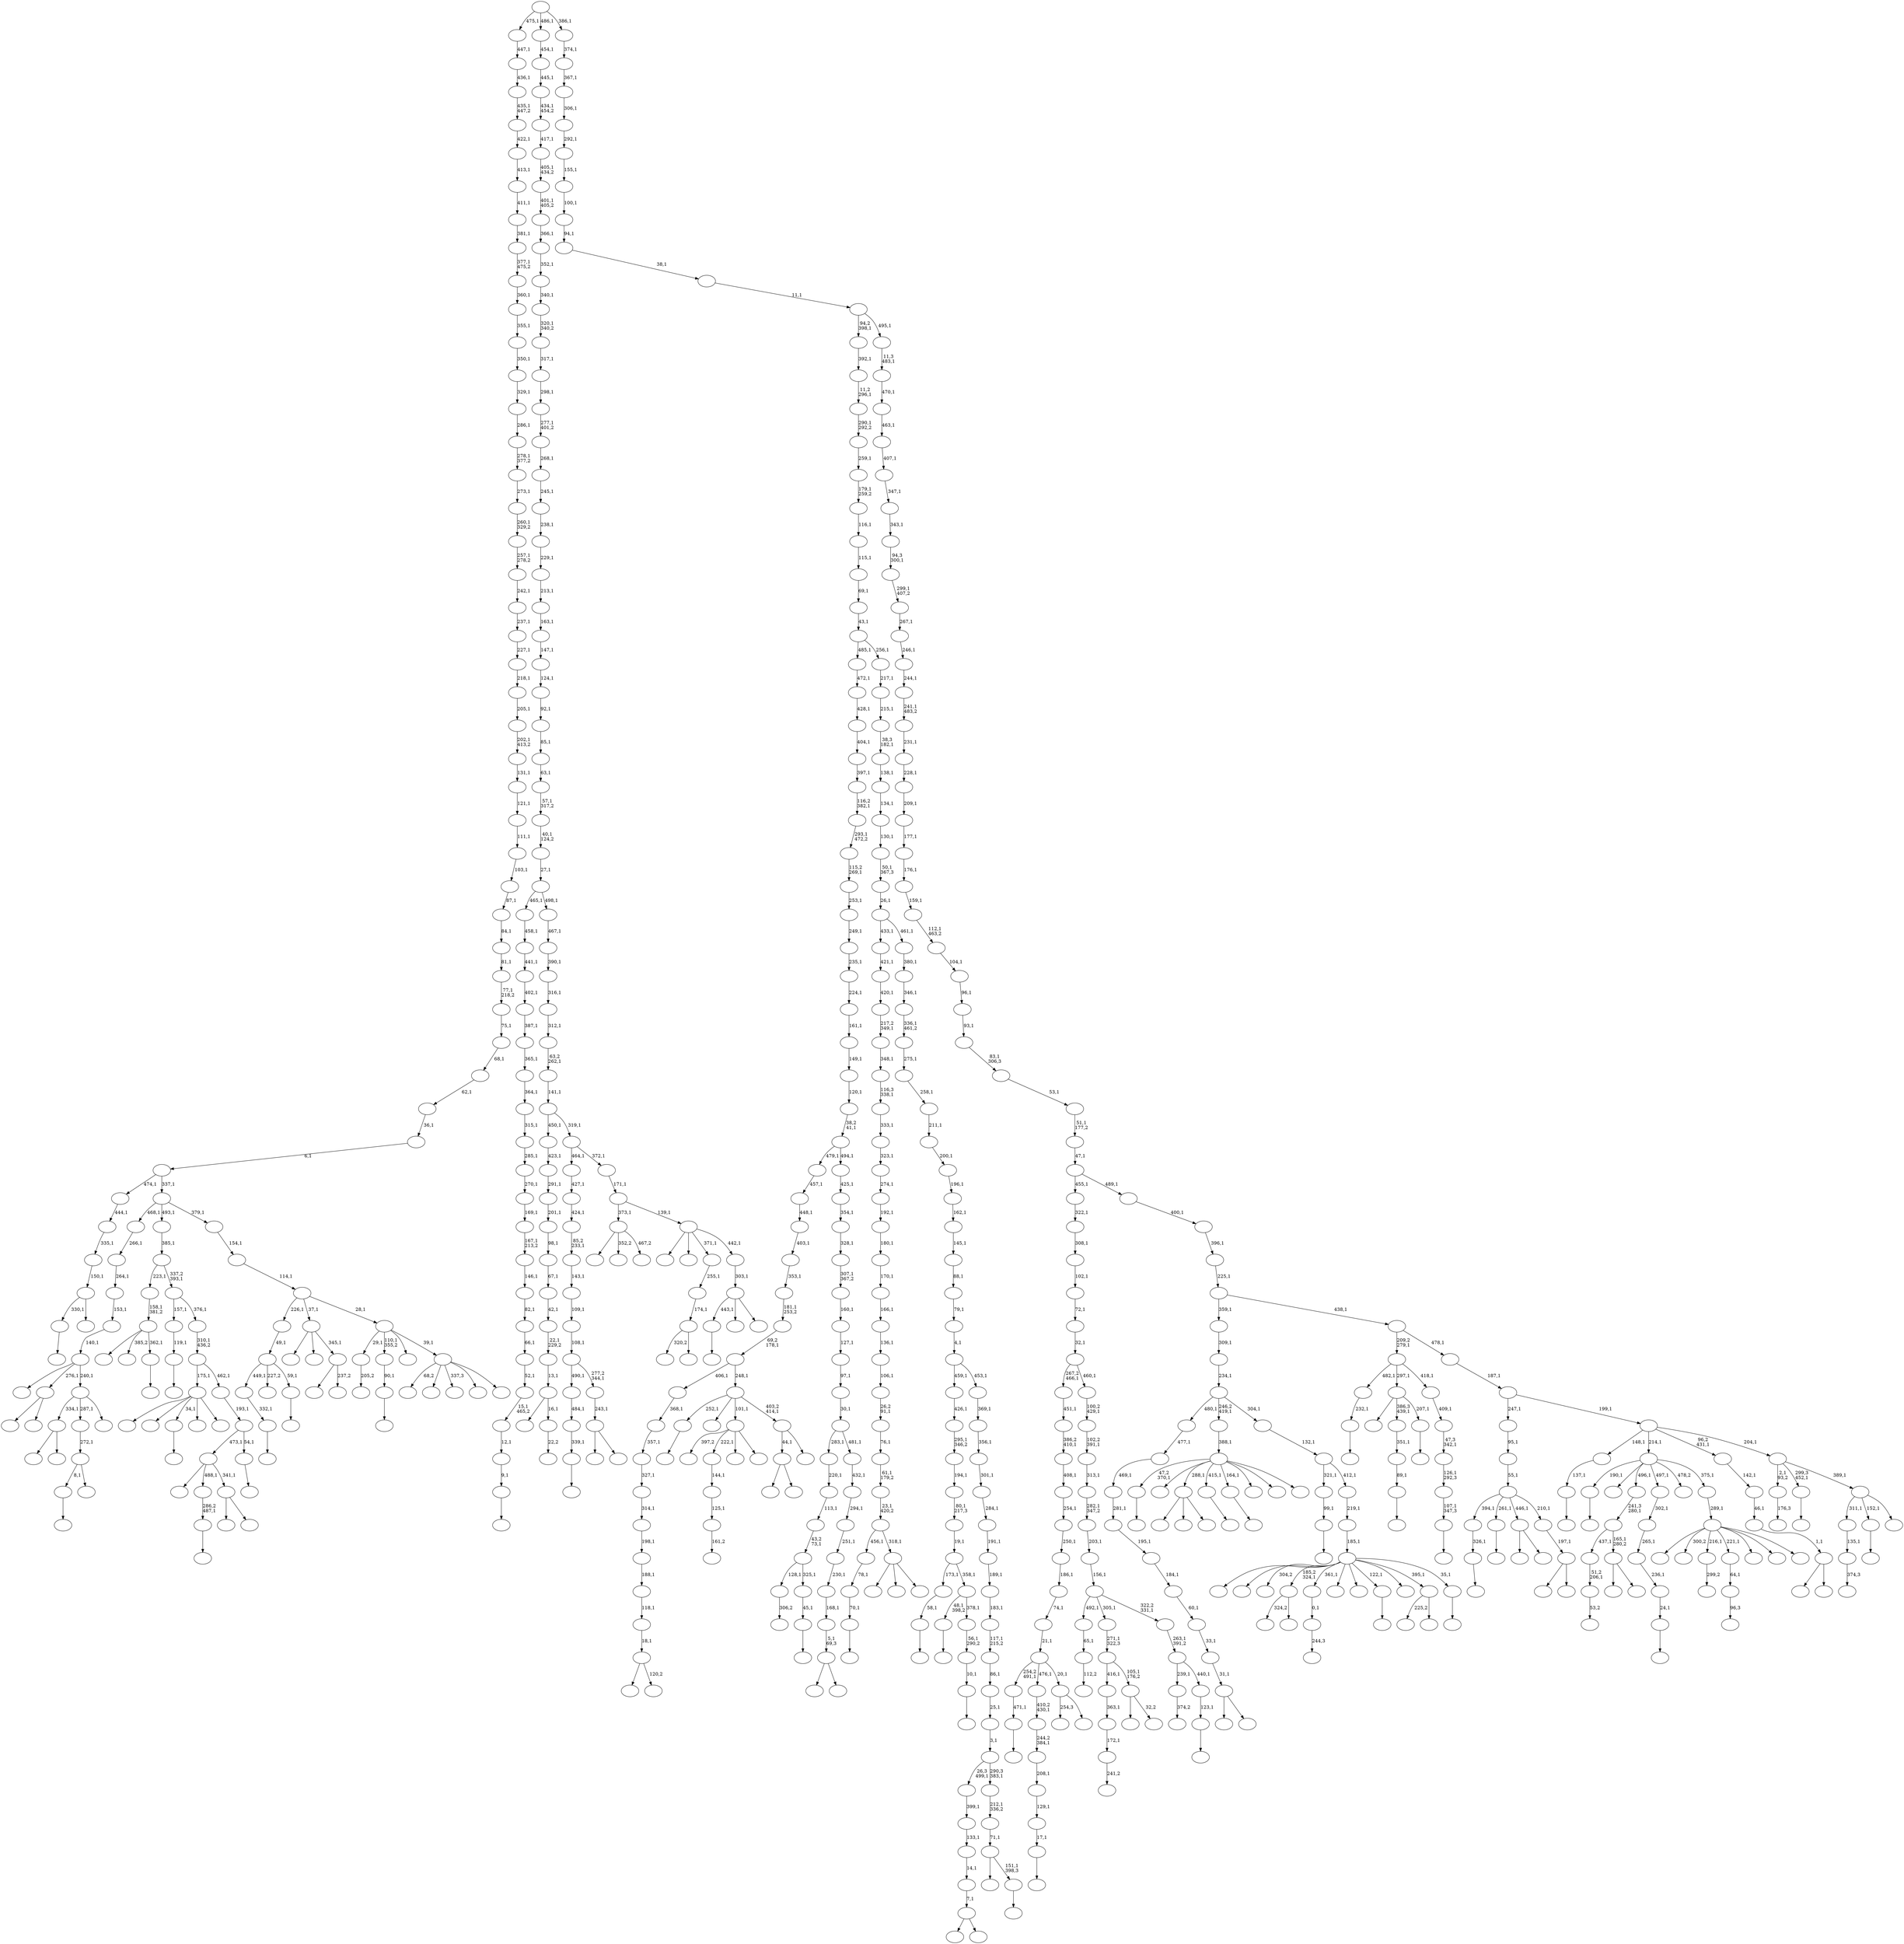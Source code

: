 digraph T {
	650 [label=""]
	649 [label=""]
	648 [label=""]
	647 [label=""]
	646 [label=""]
	645 [label=""]
	644 [label=""]
	643 [label=""]
	642 [label=""]
	641 [label=""]
	640 [label=""]
	639 [label=""]
	638 [label=""]
	637 [label=""]
	636 [label=""]
	635 [label=""]
	634 [label=""]
	633 [label=""]
	632 [label=""]
	631 [label=""]
	630 [label=""]
	629 [label=""]
	628 [label=""]
	627 [label=""]
	626 [label=""]
	625 [label=""]
	624 [label=""]
	623 [label=""]
	622 [label=""]
	621 [label=""]
	620 [label=""]
	619 [label=""]
	618 [label=""]
	617 [label=""]
	616 [label=""]
	615 [label=""]
	614 [label=""]
	613 [label=""]
	612 [label=""]
	611 [label=""]
	610 [label=""]
	609 [label=""]
	608 [label=""]
	607 [label=""]
	606 [label=""]
	605 [label=""]
	604 [label=""]
	603 [label=""]
	602 [label=""]
	601 [label=""]
	600 [label=""]
	599 [label=""]
	598 [label=""]
	597 [label=""]
	596 [label=""]
	595 [label=""]
	594 [label=""]
	593 [label=""]
	592 [label=""]
	591 [label=""]
	590 [label=""]
	589 [label=""]
	588 [label=""]
	587 [label=""]
	586 [label=""]
	585 [label=""]
	584 [label=""]
	583 [label=""]
	582 [label=""]
	581 [label=""]
	580 [label=""]
	579 [label=""]
	578 [label=""]
	577 [label=""]
	576 [label=""]
	575 [label=""]
	574 [label=""]
	573 [label=""]
	572 [label=""]
	571 [label=""]
	570 [label=""]
	569 [label=""]
	568 [label=""]
	567 [label=""]
	566 [label=""]
	565 [label=""]
	564 [label=""]
	563 [label=""]
	562 [label=""]
	561 [label=""]
	560 [label=""]
	559 [label=""]
	558 [label=""]
	557 [label=""]
	556 [label=""]
	555 [label=""]
	554 [label=""]
	553 [label=""]
	552 [label=""]
	551 [label=""]
	550 [label=""]
	549 [label=""]
	548 [label=""]
	547 [label=""]
	546 [label=""]
	545 [label=""]
	544 [label=""]
	543 [label=""]
	542 [label=""]
	541 [label=""]
	540 [label=""]
	539 [label=""]
	538 [label=""]
	537 [label=""]
	536 [label=""]
	535 [label=""]
	534 [label=""]
	533 [label=""]
	532 [label=""]
	531 [label=""]
	530 [label=""]
	529 [label=""]
	528 [label=""]
	527 [label=""]
	526 [label=""]
	525 [label=""]
	524 [label=""]
	523 [label=""]
	522 [label=""]
	521 [label=""]
	520 [label=""]
	519 [label=""]
	518 [label=""]
	517 [label=""]
	516 [label=""]
	515 [label=""]
	514 [label=""]
	513 [label=""]
	512 [label=""]
	511 [label=""]
	510 [label=""]
	509 [label=""]
	508 [label=""]
	507 [label=""]
	506 [label=""]
	505 [label=""]
	504 [label=""]
	503 [label=""]
	502 [label=""]
	501 [label=""]
	500 [label=""]
	499 [label=""]
	498 [label=""]
	497 [label=""]
	496 [label=""]
	495 [label=""]
	494 [label=""]
	493 [label=""]
	492 [label=""]
	491 [label=""]
	490 [label=""]
	489 [label=""]
	488 [label=""]
	487 [label=""]
	486 [label=""]
	485 [label=""]
	484 [label=""]
	483 [label=""]
	482 [label=""]
	481 [label=""]
	480 [label=""]
	479 [label=""]
	478 [label=""]
	477 [label=""]
	476 [label=""]
	475 [label=""]
	474 [label=""]
	473 [label=""]
	472 [label=""]
	471 [label=""]
	470 [label=""]
	469 [label=""]
	468 [label=""]
	467 [label=""]
	466 [label=""]
	465 [label=""]
	464 [label=""]
	463 [label=""]
	462 [label=""]
	461 [label=""]
	460 [label=""]
	459 [label=""]
	458 [label=""]
	457 [label=""]
	456 [label=""]
	455 [label=""]
	454 [label=""]
	453 [label=""]
	452 [label=""]
	451 [label=""]
	450 [label=""]
	449 [label=""]
	448 [label=""]
	447 [label=""]
	446 [label=""]
	445 [label=""]
	444 [label=""]
	443 [label=""]
	442 [label=""]
	441 [label=""]
	440 [label=""]
	439 [label=""]
	438 [label=""]
	437 [label=""]
	436 [label=""]
	435 [label=""]
	434 [label=""]
	433 [label=""]
	432 [label=""]
	431 [label=""]
	430 [label=""]
	429 [label=""]
	428 [label=""]
	427 [label=""]
	426 [label=""]
	425 [label=""]
	424 [label=""]
	423 [label=""]
	422 [label=""]
	421 [label=""]
	420 [label=""]
	419 [label=""]
	418 [label=""]
	417 [label=""]
	416 [label=""]
	415 [label=""]
	414 [label=""]
	413 [label=""]
	412 [label=""]
	411 [label=""]
	410 [label=""]
	409 [label=""]
	408 [label=""]
	407 [label=""]
	406 [label=""]
	405 [label=""]
	404 [label=""]
	403 [label=""]
	402 [label=""]
	401 [label=""]
	400 [label=""]
	399 [label=""]
	398 [label=""]
	397 [label=""]
	396 [label=""]
	395 [label=""]
	394 [label=""]
	393 [label=""]
	392 [label=""]
	391 [label=""]
	390 [label=""]
	389 [label=""]
	388 [label=""]
	387 [label=""]
	386 [label=""]
	385 [label=""]
	384 [label=""]
	383 [label=""]
	382 [label=""]
	381 [label=""]
	380 [label=""]
	379 [label=""]
	378 [label=""]
	377 [label=""]
	376 [label=""]
	375 [label=""]
	374 [label=""]
	373 [label=""]
	372 [label=""]
	371 [label=""]
	370 [label=""]
	369 [label=""]
	368 [label=""]
	367 [label=""]
	366 [label=""]
	365 [label=""]
	364 [label=""]
	363 [label=""]
	362 [label=""]
	361 [label=""]
	360 [label=""]
	359 [label=""]
	358 [label=""]
	357 [label=""]
	356 [label=""]
	355 [label=""]
	354 [label=""]
	353 [label=""]
	352 [label=""]
	351 [label=""]
	350 [label=""]
	349 [label=""]
	348 [label=""]
	347 [label=""]
	346 [label=""]
	345 [label=""]
	344 [label=""]
	343 [label=""]
	342 [label=""]
	341 [label=""]
	340 [label=""]
	339 [label=""]
	338 [label=""]
	337 [label=""]
	336 [label=""]
	335 [label=""]
	334 [label=""]
	333 [label=""]
	332 [label=""]
	331 [label=""]
	330 [label=""]
	329 [label=""]
	328 [label=""]
	327 [label=""]
	326 [label=""]
	325 [label=""]
	324 [label=""]
	323 [label=""]
	322 [label=""]
	321 [label=""]
	320 [label=""]
	319 [label=""]
	318 [label=""]
	317 [label=""]
	316 [label=""]
	315 [label=""]
	314 [label=""]
	313 [label=""]
	312 [label=""]
	311 [label=""]
	310 [label=""]
	309 [label=""]
	308 [label=""]
	307 [label=""]
	306 [label=""]
	305 [label=""]
	304 [label=""]
	303 [label=""]
	302 [label=""]
	301 [label=""]
	300 [label=""]
	299 [label=""]
	298 [label=""]
	297 [label=""]
	296 [label=""]
	295 [label=""]
	294 [label=""]
	293 [label=""]
	292 [label=""]
	291 [label=""]
	290 [label=""]
	289 [label=""]
	288 [label=""]
	287 [label=""]
	286 [label=""]
	285 [label=""]
	284 [label=""]
	283 [label=""]
	282 [label=""]
	281 [label=""]
	280 [label=""]
	279 [label=""]
	278 [label=""]
	277 [label=""]
	276 [label=""]
	275 [label=""]
	274 [label=""]
	273 [label=""]
	272 [label=""]
	271 [label=""]
	270 [label=""]
	269 [label=""]
	268 [label=""]
	267 [label=""]
	266 [label=""]
	265 [label=""]
	264 [label=""]
	263 [label=""]
	262 [label=""]
	261 [label=""]
	260 [label=""]
	259 [label=""]
	258 [label=""]
	257 [label=""]
	256 [label=""]
	255 [label=""]
	254 [label=""]
	253 [label=""]
	252 [label=""]
	251 [label=""]
	250 [label=""]
	249 [label=""]
	248 [label=""]
	247 [label=""]
	246 [label=""]
	245 [label=""]
	244 [label=""]
	243 [label=""]
	242 [label=""]
	241 [label=""]
	240 [label=""]
	239 [label=""]
	238 [label=""]
	237 [label=""]
	236 [label=""]
	235 [label=""]
	234 [label=""]
	233 [label=""]
	232 [label=""]
	231 [label=""]
	230 [label=""]
	229 [label=""]
	228 [label=""]
	227 [label=""]
	226 [label=""]
	225 [label=""]
	224 [label=""]
	223 [label=""]
	222 [label=""]
	221 [label=""]
	220 [label=""]
	219 [label=""]
	218 [label=""]
	217 [label=""]
	216 [label=""]
	215 [label=""]
	214 [label=""]
	213 [label=""]
	212 [label=""]
	211 [label=""]
	210 [label=""]
	209 [label=""]
	208 [label=""]
	207 [label=""]
	206 [label=""]
	205 [label=""]
	204 [label=""]
	203 [label=""]
	202 [label=""]
	201 [label=""]
	200 [label=""]
	199 [label=""]
	198 [label=""]
	197 [label=""]
	196 [label=""]
	195 [label=""]
	194 [label=""]
	193 [label=""]
	192 [label=""]
	191 [label=""]
	190 [label=""]
	189 [label=""]
	188 [label=""]
	187 [label=""]
	186 [label=""]
	185 [label=""]
	184 [label=""]
	183 [label=""]
	182 [label=""]
	181 [label=""]
	180 [label=""]
	179 [label=""]
	178 [label=""]
	177 [label=""]
	176 [label=""]
	175 [label=""]
	174 [label=""]
	173 [label=""]
	172 [label=""]
	171 [label=""]
	170 [label=""]
	169 [label=""]
	168 [label=""]
	167 [label=""]
	166 [label=""]
	165 [label=""]
	164 [label=""]
	163 [label=""]
	162 [label=""]
	161 [label=""]
	160 [label=""]
	159 [label=""]
	158 [label=""]
	157 [label=""]
	156 [label=""]
	155 [label=""]
	154 [label=""]
	153 [label=""]
	152 [label=""]
	151 [label=""]
	150 [label=""]
	149 [label=""]
	148 [label=""]
	147 [label=""]
	146 [label=""]
	145 [label=""]
	144 [label=""]
	143 [label=""]
	142 [label=""]
	141 [label=""]
	140 [label=""]
	139 [label=""]
	138 [label=""]
	137 [label=""]
	136 [label=""]
	135 [label=""]
	134 [label=""]
	133 [label=""]
	132 [label=""]
	131 [label=""]
	130 [label=""]
	129 [label=""]
	128 [label=""]
	127 [label=""]
	126 [label=""]
	125 [label=""]
	124 [label=""]
	123 [label=""]
	122 [label=""]
	121 [label=""]
	120 [label=""]
	119 [label=""]
	118 [label=""]
	117 [label=""]
	116 [label=""]
	115 [label=""]
	114 [label=""]
	113 [label=""]
	112 [label=""]
	111 [label=""]
	110 [label=""]
	109 [label=""]
	108 [label=""]
	107 [label=""]
	106 [label=""]
	105 [label=""]
	104 [label=""]
	103 [label=""]
	102 [label=""]
	101 [label=""]
	100 [label=""]
	99 [label=""]
	98 [label=""]
	97 [label=""]
	96 [label=""]
	95 [label=""]
	94 [label=""]
	93 [label=""]
	92 [label=""]
	91 [label=""]
	90 [label=""]
	89 [label=""]
	88 [label=""]
	87 [label=""]
	86 [label=""]
	85 [label=""]
	84 [label=""]
	83 [label=""]
	82 [label=""]
	81 [label=""]
	80 [label=""]
	79 [label=""]
	78 [label=""]
	77 [label=""]
	76 [label=""]
	75 [label=""]
	74 [label=""]
	73 [label=""]
	72 [label=""]
	71 [label=""]
	70 [label=""]
	69 [label=""]
	68 [label=""]
	67 [label=""]
	66 [label=""]
	65 [label=""]
	64 [label=""]
	63 [label=""]
	62 [label=""]
	61 [label=""]
	60 [label=""]
	59 [label=""]
	58 [label=""]
	57 [label=""]
	56 [label=""]
	55 [label=""]
	54 [label=""]
	53 [label=""]
	52 [label=""]
	51 [label=""]
	50 [label=""]
	49 [label=""]
	48 [label=""]
	47 [label=""]
	46 [label=""]
	45 [label=""]
	44 [label=""]
	43 [label=""]
	42 [label=""]
	41 [label=""]
	40 [label=""]
	39 [label=""]
	38 [label=""]
	37 [label=""]
	36 [label=""]
	35 [label=""]
	34 [label=""]
	33 [label=""]
	32 [label=""]
	31 [label=""]
	30 [label=""]
	29 [label=""]
	28 [label=""]
	27 [label=""]
	26 [label=""]
	25 [label=""]
	24 [label=""]
	23 [label=""]
	22 [label=""]
	21 [label=""]
	20 [label=""]
	19 [label=""]
	18 [label=""]
	17 [label=""]
	16 [label=""]
	15 [label=""]
	14 [label=""]
	13 [label=""]
	12 [label=""]
	11 [label=""]
	10 [label=""]
	9 [label=""]
	8 [label=""]
	7 [label=""]
	6 [label=""]
	5 [label=""]
	4 [label=""]
	3 [label=""]
	2 [label=""]
	1 [label=""]
	0 [label=""]
	649 -> 650 [label=""]
	643 -> 644 [label="205,2"]
	640 -> 641 [label="374,3"]
	639 -> 640 [label="135,1"]
	632 -> 633 [label="176,3"]
	630 -> 636 [label=""]
	630 -> 631 [label=""]
	628 -> 629 [label=""]
	627 -> 628 [label="99,1"]
	625 -> 626 [label="161,2"]
	624 -> 625 [label="125,1"]
	623 -> 624 [label="144,1"]
	617 -> 618 [label=""]
	615 -> 616 [label="299,2"]
	613 -> 614 [label=""]
	611 -> 612 [label="96,3"]
	610 -> 611 [label="64,1"]
	605 -> 606 [label=""]
	601 -> 602 [label=""]
	596 -> 597 [label="241,2"]
	595 -> 596 [label="172,1"]
	594 -> 595 [label="363,1"]
	591 -> 592 [label=""]
	590 -> 591 [label="326,1"]
	588 -> 589 [label=""]
	587 -> 588 [label="58,1"]
	584 -> 585 [label=""]
	583 -> 584 [label="70,1"]
	582 -> 583 [label="78,1"]
	580 -> 581 [label=""]
	579 -> 580 [label="137,1"]
	576 -> 637 [label="324,2"]
	576 -> 577 [label=""]
	574 -> 575 [label="112,2"]
	573 -> 574 [label="65,1"]
	571 -> 572 [label="244,3"]
	570 -> 571 [label="0,1"]
	564 -> 565 [label="306,2"]
	561 -> 562 [label=""]
	560 -> 561 [label="471,1"]
	556 -> 557 [label="374,2"]
	551 -> 646 [label=""]
	551 -> 552 [label=""]
	549 -> 550 [label=""]
	548 -> 549 [label="119,1"]
	545 -> 546 [label=""]
	544 -> 545 [label="45,1"]
	543 -> 564 [label="128,1"]
	543 -> 544 [label="325,1"]
	542 -> 543 [label="43,2\n73,1"]
	541 -> 542 [label="113,1"]
	540 -> 541 [label="220,1"]
	537 -> 568 [label=""]
	537 -> 558 [label=""]
	537 -> 538 [label=""]
	535 -> 536 [label="53,2"]
	534 -> 535 [label="51,2\n206,1"]
	531 -> 532 [label=""]
	530 -> 531 [label="17,1"]
	529 -> 530 [label="129,1"]
	528 -> 529 [label="208,1"]
	527 -> 528 [label="244,2\n384,1"]
	526 -> 527 [label="410,2\n430,1"]
	523 -> 524 [label=""]
	518 -> 519 [label=""]
	516 -> 517 [label=""]
	514 -> 515 [label=""]
	513 -> 514 [label="232,1"]
	511 -> 603 [label=""]
	511 -> 512 [label=""]
	509 -> 607 [label=""]
	509 -> 510 [label="120,2"]
	508 -> 509 [label="18,1"]
	507 -> 508 [label="118,1"]
	506 -> 507 [label="188,1"]
	505 -> 506 [label="198,1"]
	504 -> 505 [label="314,1"]
	503 -> 504 [label="327,1"]
	502 -> 503 [label="357,1"]
	501 -> 502 [label="368,1"]
	497 -> 498 [label=""]
	496 -> 497 [label="332,1"]
	494 -> 621 [label=""]
	494 -> 495 [label=""]
	493 -> 534 [label="437,1"]
	493 -> 494 [label="165,1\n280,2"]
	492 -> 493 [label="241,3\n280,1"]
	487 -> 488 [label=""]
	485 -> 486 [label=""]
	484 -> 485 [label="90,1"]
	481 -> 482 [label=""]
	480 -> 481 [label="24,1"]
	479 -> 480 [label="236,1"]
	478 -> 479 [label="265,1"]
	477 -> 478 [label="302,1"]
	475 -> 476 [label=""]
	473 -> 474 [label=""]
	472 -> 635 [label=""]
	472 -> 539 [label="385,2"]
	472 -> 473 [label="362,1"]
	471 -> 472 [label="158,1\n381,2"]
	469 -> 470 [label=""]
	467 -> 523 [label="330,1"]
	467 -> 468 [label=""]
	466 -> 467 [label="150,1"]
	465 -> 466 [label="335,1"]
	464 -> 465 [label="444,1"]
	457 -> 458 [label=""]
	456 -> 457 [label="286,2\n487,1"]
	454 -> 563 [label=""]
	454 -> 455 [label="32,2"]
	453 -> 594 [label="416,1"]
	453 -> 454 [label="105,1\n176,2"]
	452 -> 453 [label="271,1\n322,3"]
	450 -> 451 [label=""]
	448 -> 449 [label=""]
	444 -> 445 [label=""]
	442 -> 522 [label=""]
	442 -> 443 [label=""]
	441 -> 442 [label="7,1"]
	440 -> 441 [label="14,1"]
	439 -> 440 [label="133,1"]
	438 -> 439 [label="399,1"]
	434 -> 619 [label="254,3"]
	434 -> 435 [label=""]
	433 -> 560 [label="254,2\n491,1"]
	433 -> 526 [label="476,1"]
	433 -> 434 [label="20,1"]
	432 -> 433 [label="21,1"]
	431 -> 432 [label="74,1"]
	430 -> 431 [label="186,1"]
	429 -> 430 [label="250,1"]
	428 -> 429 [label="254,1"]
	427 -> 428 [label="408,1"]
	426 -> 427 [label="386,2\n410,1"]
	425 -> 426 [label="451,1"]
	423 -> 604 [label=""]
	423 -> 424 [label=""]
	420 -> 421 [label=""]
	419 -> 420 [label="89,1"]
	418 -> 419 [label="351,1"]
	416 -> 417 [label=""]
	415 -> 416 [label="10,1"]
	414 -> 415 [label="56,1\n290,2"]
	413 -> 516 [label="48,1\n398,2"]
	413 -> 414 [label="378,1"]
	412 -> 587 [label="173,1"]
	412 -> 413 [label="358,1"]
	411 -> 412 [label="19,1"]
	410 -> 411 [label="80,1\n217,3"]
	409 -> 410 [label="194,1"]
	408 -> 409 [label="295,1\n346,2"]
	407 -> 408 [label="426,1"]
	405 -> 645 [label="397,2"]
	405 -> 623 [label="222,1"]
	405 -> 599 [label=""]
	405 -> 406 [label=""]
	402 -> 647 [label=""]
	402 -> 642 [label="300,2"]
	402 -> 615 [label="216,1"]
	402 -> 610 [label="221,1"]
	402 -> 567 [label=""]
	402 -> 499 [label=""]
	402 -> 403 [label=""]
	401 -> 402 [label="289,1"]
	400 -> 601 [label="190,1"]
	400 -> 520 [label=""]
	400 -> 492 [label="496,1"]
	400 -> 477 [label="497,1"]
	400 -> 437 [label="478,2"]
	400 -> 401 [label="375,1"]
	398 -> 553 [label=""]
	398 -> 399 [label=""]
	397 -> 398 [label="1,1"]
	396 -> 397 [label="46,1"]
	395 -> 396 [label="142,1"]
	393 -> 521 [label=""]
	393 -> 394 [label=""]
	392 -> 578 [label=""]
	392 -> 456 [label="488,1"]
	392 -> 393 [label="341,1"]
	390 -> 391 [label=""]
	389 -> 547 [label=""]
	389 -> 418 [label="386,3\n439,1"]
	389 -> 390 [label="207,1"]
	387 -> 388 [label=""]
	386 -> 387 [label="107,1\n347,3"]
	385 -> 386 [label="126,1\n292,3"]
	384 -> 385 [label="47,3\n342,1"]
	383 -> 384 [label="409,1"]
	382 -> 513 [label="482,1"]
	382 -> 389 [label="297,1"]
	382 -> 383 [label="418,1"]
	380 -> 533 [label=""]
	380 -> 381 [label=""]
	379 -> 380 [label="31,1"]
	378 -> 379 [label="33,1"]
	377 -> 378 [label="60,1"]
	376 -> 377 [label="184,1"]
	375 -> 376 [label="195,1"]
	374 -> 375 [label="281,1"]
	373 -> 374 [label="469,1"]
	372 -> 373 [label="477,1"]
	369 -> 569 [label="225,2"]
	369 -> 370 [label=""]
	367 -> 368 [label=""]
	366 -> 496 [label="449,1"]
	366 -> 460 [label="227,2"]
	366 -> 367 [label="59,1"]
	365 -> 366 [label="49,1"]
	363 -> 364 [label="22,2"]
	362 -> 483 [label=""]
	362 -> 363 [label="16,1"]
	361 -> 362 [label="13,1"]
	360 -> 361 [label="22,1\n229,2"]
	359 -> 360 [label="42,1"]
	358 -> 359 [label="67,1"]
	357 -> 358 [label="98,1"]
	356 -> 357 [label="201,1"]
	355 -> 356 [label="291,1"]
	354 -> 355 [label="423,1"]
	351 -> 352 [label=""]
	350 -> 351 [label="123,1"]
	349 -> 556 [label="239,1"]
	349 -> 350 [label="440,1"]
	348 -> 349 [label="263,1\n391,2"]
	347 -> 573 [label="492,1"]
	347 -> 452 [label="305,1"]
	347 -> 348 [label="322,2\n331,1"]
	346 -> 347 [label="156,1"]
	345 -> 346 [label="203,1"]
	344 -> 345 [label="282,1\n347,2"]
	343 -> 344 [label="313,1"]
	342 -> 343 [label="102,2\n391,1"]
	341 -> 342 [label="100,2\n429,1"]
	340 -> 425 [label="267,2\n466,1"]
	340 -> 341 [label="460,1"]
	339 -> 340 [label="32,1"]
	338 -> 339 [label="72,1"]
	337 -> 338 [label="102,1"]
	336 -> 337 [label="308,1"]
	335 -> 336 [label="322,1"]
	333 -> 613 [label="47,2\n370,1"]
	333 -> 586 [label=""]
	333 -> 537 [label="288,1"]
	333 -> 487 [label="415,1"]
	333 -> 450 [label="164,1"]
	333 -> 447 [label=""]
	333 -> 371 [label=""]
	333 -> 334 [label=""]
	332 -> 333 [label="388,1"]
	330 -> 551 [label="44,1"]
	330 -> 331 [label=""]
	329 -> 617 [label="252,1"]
	329 -> 490 [label=""]
	329 -> 405 [label="101,1"]
	329 -> 330 [label="403,2\n414,1"]
	328 -> 501 [label="406,1"]
	328 -> 329 [label="248,1"]
	327 -> 328 [label="69,2\n178,1"]
	326 -> 327 [label="181,1\n253,2"]
	325 -> 326 [label="353,1"]
	324 -> 325 [label="403,1"]
	323 -> 324 [label="448,1"]
	322 -> 323 [label="457,1"]
	320 -> 491 [label=""]
	320 -> 321 [label="237,2"]
	319 -> 609 [label=""]
	319 -> 598 [label=""]
	319 -> 320 [label="345,1"]
	316 -> 638 [label=""]
	316 -> 559 [label=""]
	316 -> 475 [label="34,1"]
	316 -> 463 [label=""]
	316 -> 317 [label=""]
	314 -> 634 [label=""]
	314 -> 462 [label=""]
	314 -> 315 [label=""]
	313 -> 582 [label="456,1"]
	313 -> 314 [label="318,1"]
	312 -> 313 [label="23,1\n420,2"]
	311 -> 312 [label="61,1\n179,2"]
	310 -> 311 [label="76,1"]
	309 -> 310 [label="26,2\n91,1"]
	308 -> 309 [label="106,1"]
	307 -> 308 [label="136,1"]
	306 -> 307 [label="166,1"]
	305 -> 306 [label="170,1"]
	304 -> 305 [label="180,1"]
	303 -> 304 [label="192,1"]
	302 -> 303 [label="274,1"]
	301 -> 302 [label="323,1"]
	300 -> 301 [label="333,1"]
	299 -> 300 [label="116,3\n338,1"]
	298 -> 299 [label="348,1"]
	297 -> 298 [label="217,2\n349,1"]
	296 -> 297 [label="420,1"]
	295 -> 296 [label="421,1"]
	293 -> 593 [label=""]
	293 -> 294 [label=""]
	292 -> 293 [label="5,1\n69,3"]
	291 -> 292 [label="168,1"]
	290 -> 291 [label="230,1"]
	289 -> 290 [label="251,1"]
	288 -> 289 [label="294,1"]
	287 -> 288 [label="432,1"]
	286 -> 540 [label="283,1"]
	286 -> 287 [label="481,1"]
	285 -> 286 [label="30,1"]
	284 -> 285 [label="97,1"]
	283 -> 284 [label="127,1"]
	282 -> 283 [label="160,1"]
	281 -> 282 [label="307,1\n367,2"]
	280 -> 281 [label="328,1"]
	279 -> 280 [label="354,1"]
	278 -> 279 [label="425,1"]
	277 -> 322 [label="479,1"]
	277 -> 278 [label="494,1"]
	276 -> 277 [label="38,2\n41,1"]
	275 -> 276 [label="120,1"]
	274 -> 275 [label="149,1"]
	273 -> 274 [label="161,1"]
	272 -> 273 [label="224,1"]
	271 -> 272 [label="235,1"]
	270 -> 271 [label="249,1"]
	269 -> 270 [label="253,1"]
	268 -> 269 [label="115,2\n269,1"]
	267 -> 268 [label="293,1\n472,2"]
	266 -> 267 [label="116,2\n382,1"]
	265 -> 266 [label="397,1"]
	264 -> 265 [label="404,1"]
	263 -> 264 [label="428,1"]
	262 -> 263 [label="472,1"]
	260 -> 261 [label=""]
	259 -> 260 [label="339,1"]
	258 -> 259 [label="484,1"]
	256 -> 518 [label="8,1"]
	256 -> 257 [label=""]
	255 -> 256 [label="272,1"]
	253 -> 436 [label=""]
	253 -> 254 [label=""]
	252 -> 253 [label="243,1"]
	251 -> 258 [label="490,1"]
	251 -> 252 [label="277,2\n344,1"]
	250 -> 251 [label="108,1"]
	249 -> 250 [label="109,1"]
	248 -> 249 [label="143,1"]
	247 -> 248 [label="85,2\n233,1"]
	246 -> 247 [label="424,1"]
	245 -> 246 [label="427,1"]
	243 -> 525 [label="320,2"]
	243 -> 244 [label=""]
	242 -> 243 [label="174,1"]
	241 -> 242 [label="255,1"]
	239 -> 554 [label=""]
	239 -> 240 [label=""]
	238 -> 239 [label="197,1"]
	237 -> 590 [label="394,1"]
	237 -> 469 [label="261,1"]
	237 -> 423 [label="446,1"]
	237 -> 238 [label="210,1"]
	236 -> 237 [label="55,1"]
	235 -> 236 [label="95,1"]
	233 -> 234 [label=""]
	232 -> 233 [label="9,1"]
	231 -> 232 [label="12,1"]
	230 -> 231 [label="15,1\n465,2"]
	229 -> 230 [label="52,1"]
	228 -> 229 [label="66,1"]
	227 -> 228 [label="82,1"]
	226 -> 227 [label="146,1"]
	225 -> 226 [label="167,1\n213,2"]
	224 -> 225 [label="169,1"]
	223 -> 224 [label="270,1"]
	222 -> 223 [label="285,1"]
	221 -> 222 [label="315,1"]
	220 -> 221 [label="364,1"]
	219 -> 220 [label="365,1"]
	218 -> 219 [label="387,1"]
	217 -> 218 [label="402,1"]
	216 -> 217 [label="441,1"]
	215 -> 216 [label="458,1"]
	213 -> 622 [label=""]
	213 -> 555 [label="352,2"]
	213 -> 214 [label="467,2"]
	211 -> 212 [label=""]
	210 -> 446 [label=""]
	210 -> 211 [label="151,1\n398,3"]
	209 -> 210 [label="71,1"]
	208 -> 209 [label="212,1\n336,2"]
	207 -> 438 [label="26,3\n499,1"]
	207 -> 208 [label="290,3\n383,1"]
	206 -> 207 [label="3,1"]
	205 -> 206 [label="25,1"]
	204 -> 205 [label="86,1"]
	203 -> 204 [label="117,1\n215,2"]
	202 -> 203 [label="183,1"]
	201 -> 202 [label="189,1"]
	200 -> 201 [label="191,1"]
	199 -> 200 [label="284,1"]
	198 -> 199 [label="301,1"]
	197 -> 198 [label="356,1"]
	196 -> 197 [label="369,1"]
	195 -> 407 [label="459,1"]
	195 -> 196 [label="453,1"]
	194 -> 195 [label="4,1"]
	193 -> 194 [label="79,1"]
	192 -> 193 [label="88,1"]
	191 -> 192 [label="145,1"]
	190 -> 191 [label="162,1"]
	189 -> 190 [label="196,1"]
	188 -> 189 [label="200,1"]
	187 -> 188 [label="211,1"]
	186 -> 187 [label="258,1"]
	185 -> 186 [label="275,1"]
	184 -> 185 [label="336,1\n461,2"]
	183 -> 184 [label="346,1"]
	182 -> 183 [label="380,1"]
	181 -> 295 [label="433,1"]
	181 -> 182 [label="461,1"]
	180 -> 181 [label="26,1"]
	179 -> 180 [label="50,1\n367,3"]
	178 -> 179 [label="130,1"]
	177 -> 178 [label="134,1"]
	176 -> 177 [label="138,1"]
	175 -> 176 [label="38,3\n182,1"]
	174 -> 175 [label="215,1"]
	173 -> 174 [label="217,1"]
	172 -> 262 [label="485,1"]
	172 -> 173 [label="256,1"]
	171 -> 172 [label="43,1"]
	170 -> 171 [label="69,1"]
	169 -> 170 [label="115,1"]
	168 -> 169 [label="116,1"]
	167 -> 168 [label="179,1\n259,2"]
	166 -> 167 [label="259,1"]
	165 -> 166 [label="290,1\n292,2"]
	164 -> 165 [label="11,2\n296,1"]
	163 -> 164 [label="392,1"]
	161 -> 162 [label=""]
	160 -> 648 [label=""]
	160 -> 620 [label=""]
	160 -> 600 [label="304,2"]
	160 -> 576 [label="185,2\n324,1"]
	160 -> 570 [label="361,1"]
	160 -> 500 [label=""]
	160 -> 461 [label=""]
	160 -> 448 [label="122,1"]
	160 -> 404 [label=""]
	160 -> 369 [label="395,1"]
	160 -> 161 [label="35,1"]
	159 -> 160 [label="185,1"]
	158 -> 159 [label="219,1"]
	157 -> 627 [label="321,1"]
	157 -> 158 [label="412,1"]
	156 -> 157 [label="132,1"]
	155 -> 372 [label="480,1"]
	155 -> 332 [label="246,2\n419,1"]
	155 -> 156 [label="304,1"]
	154 -> 155 [label="234,1"]
	153 -> 154 [label="309,1"]
	150 -> 630 [label="334,1"]
	150 -> 255 [label="287,1"]
	150 -> 151 [label=""]
	149 -> 566 [label=""]
	149 -> 511 [label="276,1"]
	149 -> 150 [label="240,1"]
	148 -> 149 [label="140,1"]
	147 -> 148 [label="153,1"]
	146 -> 147 [label="264,1"]
	145 -> 146 [label="266,1"]
	143 -> 144 [label=""]
	142 -> 392 [label="473,1"]
	142 -> 143 [label="54,1"]
	141 -> 142 [label="193,1"]
	140 -> 316 [label="175,1"]
	140 -> 141 [label="462,1"]
	139 -> 140 [label="310,1\n436,2"]
	138 -> 548 [label="157,1"]
	138 -> 139 [label="376,1"]
	137 -> 471 [label="223,1"]
	137 -> 138 [label="337,2\n393,1"]
	136 -> 137 [label="385,1"]
	133 -> 608 [label="68,2"]
	133 -> 459 [label=""]
	133 -> 152 [label="337,3"]
	133 -> 135 [label=""]
	133 -> 134 [label=""]
	132 -> 643 [label="29,1"]
	132 -> 484 [label="110,1\n355,2"]
	132 -> 318 [label=""]
	132 -> 133 [label="39,1"]
	131 -> 365 [label="226,1"]
	131 -> 319 [label="37,1"]
	131 -> 132 [label="28,1"]
	130 -> 131 [label="114,1"]
	129 -> 130 [label="154,1"]
	128 -> 145 [label="468,1"]
	128 -> 136 [label="493,1"]
	128 -> 129 [label="379,1"]
	127 -> 464 [label="474,1"]
	127 -> 128 [label="337,1"]
	126 -> 127 [label="6,1"]
	125 -> 126 [label="36,1"]
	124 -> 125 [label="62,1"]
	123 -> 124 [label="68,1"]
	122 -> 123 [label="75,1"]
	121 -> 122 [label="77,1\n218,2"]
	120 -> 121 [label="81,1"]
	119 -> 120 [label="84,1"]
	118 -> 119 [label="87,1"]
	117 -> 118 [label="103,1"]
	116 -> 117 [label="111,1"]
	115 -> 116 [label="121,1"]
	114 -> 115 [label="131,1"]
	113 -> 114 [label="202,1\n413,2"]
	112 -> 113 [label="205,1"]
	111 -> 112 [label="218,1"]
	110 -> 111 [label="227,1"]
	109 -> 110 [label="237,1"]
	108 -> 109 [label="242,1"]
	107 -> 108 [label="257,1\n278,2"]
	106 -> 107 [label="260,1\n329,2"]
	105 -> 106 [label="273,1"]
	104 -> 105 [label="278,1\n377,2"]
	103 -> 104 [label="286,1"]
	102 -> 103 [label="329,1"]
	101 -> 102 [label="350,1"]
	100 -> 101 [label="355,1"]
	99 -> 100 [label="360,1"]
	98 -> 99 [label="377,1\n475,2"]
	97 -> 98 [label="381,1"]
	96 -> 97 [label="411,1"]
	95 -> 96 [label="413,1"]
	94 -> 95 [label="422,1"]
	93 -> 94 [label="435,1\n447,2"]
	92 -> 93 [label="436,1"]
	91 -> 92 [label="447,1"]
	89 -> 649 [label="443,1"]
	89 -> 353 [label=""]
	89 -> 90 [label=""]
	88 -> 89 [label="303,1"]
	87 -> 489 [label=""]
	87 -> 422 [label=""]
	87 -> 241 [label="371,1"]
	87 -> 88 [label="442,1"]
	86 -> 213 [label="373,1"]
	86 -> 87 [label="139,1"]
	85 -> 86 [label="171,1"]
	84 -> 245 [label="464,1"]
	84 -> 85 [label="372,1"]
	83 -> 354 [label="450,1"]
	83 -> 84 [label="319,1"]
	82 -> 83 [label="141,1"]
	81 -> 82 [label="63,2\n262,1"]
	80 -> 81 [label="312,1"]
	79 -> 80 [label="316,1"]
	78 -> 79 [label="390,1"]
	77 -> 78 [label="467,1"]
	76 -> 215 [label="465,1"]
	76 -> 77 [label="498,1"]
	75 -> 76 [label="27,1"]
	74 -> 75 [label="40,1\n124,2"]
	73 -> 74 [label="57,1\n317,2"]
	72 -> 73 [label="63,1"]
	71 -> 72 [label="85,1"]
	70 -> 71 [label="92,1"]
	69 -> 70 [label="124,1"]
	68 -> 69 [label="147,1"]
	67 -> 68 [label="163,1"]
	66 -> 67 [label="213,1"]
	65 -> 66 [label="229,1"]
	64 -> 65 [label="238,1"]
	63 -> 64 [label="245,1"]
	62 -> 63 [label="268,1"]
	61 -> 62 [label="277,1\n401,2"]
	60 -> 61 [label="298,1"]
	59 -> 60 [label="317,1"]
	58 -> 59 [label="320,1\n340,2"]
	57 -> 58 [label="340,1"]
	56 -> 57 [label="352,1"]
	55 -> 56 [label="366,1"]
	54 -> 55 [label="401,1\n405,2"]
	53 -> 54 [label="405,1\n434,2"]
	52 -> 53 [label="417,1"]
	51 -> 52 [label="434,1\n454,2"]
	50 -> 51 [label="445,1"]
	49 -> 50 [label="454,1"]
	47 -> 639 [label="311,1"]
	47 -> 605 [label="152,1"]
	47 -> 48 [label=""]
	46 -> 632 [label="2,1\n93,2"]
	46 -> 444 [label="299,3\n452,1"]
	46 -> 47 [label="389,1"]
	45 -> 579 [label="148,1"]
	45 -> 400 [label="214,1"]
	45 -> 395 [label="96,2\n431,1"]
	45 -> 46 [label="204,1"]
	44 -> 235 [label="247,1"]
	44 -> 45 [label="199,1"]
	43 -> 44 [label="187,1"]
	42 -> 382 [label="209,2\n279,1"]
	42 -> 43 [label="478,1"]
	41 -> 153 [label="359,1"]
	41 -> 42 [label="438,1"]
	40 -> 41 [label="225,1"]
	39 -> 40 [label="396,1"]
	38 -> 39 [label="400,1"]
	37 -> 335 [label="455,1"]
	37 -> 38 [label="489,1"]
	36 -> 37 [label="47,1"]
	35 -> 36 [label="51,1\n177,2"]
	34 -> 35 [label="53,1"]
	33 -> 34 [label="83,1\n306,3"]
	32 -> 33 [label="93,1"]
	31 -> 32 [label="96,1"]
	30 -> 31 [label="104,1"]
	29 -> 30 [label="112,1\n463,2"]
	28 -> 29 [label="159,1"]
	27 -> 28 [label="176,1"]
	26 -> 27 [label="177,1"]
	25 -> 26 [label="209,1"]
	24 -> 25 [label="228,1"]
	23 -> 24 [label="231,1"]
	22 -> 23 [label="241,1\n483,2"]
	21 -> 22 [label="244,1"]
	20 -> 21 [label="246,1"]
	19 -> 20 [label="267,1"]
	18 -> 19 [label="299,1\n407,2"]
	17 -> 18 [label="94,3\n300,1"]
	16 -> 17 [label="343,1"]
	15 -> 16 [label="347,1"]
	14 -> 15 [label="407,1"]
	13 -> 14 [label="463,1"]
	12 -> 13 [label="470,1"]
	11 -> 12 [label="11,3\n483,1"]
	10 -> 163 [label="94,2\n398,1"]
	10 -> 11 [label="495,1"]
	9 -> 10 [label="11,1"]
	8 -> 9 [label="38,1"]
	7 -> 8 [label="94,1"]
	6 -> 7 [label="100,1"]
	5 -> 6 [label="155,1"]
	4 -> 5 [label="292,1"]
	3 -> 4 [label="306,1"]
	2 -> 3 [label="367,1"]
	1 -> 2 [label="374,1"]
	0 -> 91 [label="475,1"]
	0 -> 49 [label="486,1"]
	0 -> 1 [label="386,1"]
}
